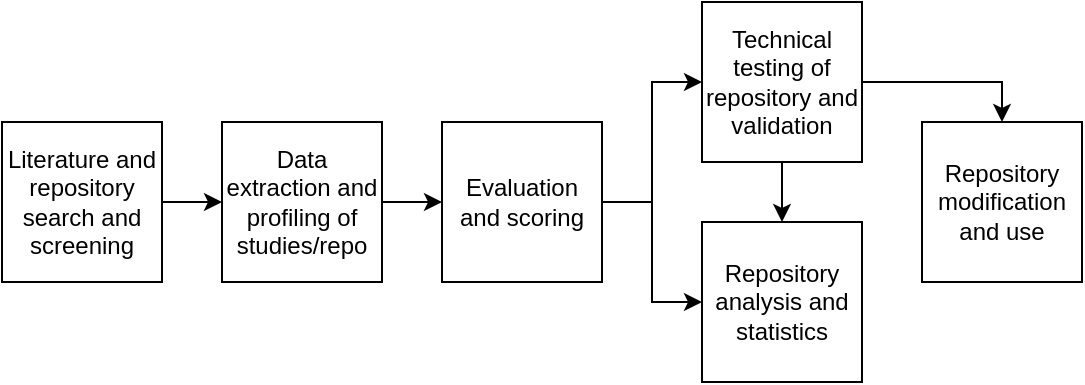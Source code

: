 <mxfile version="27.1.6">
  <diagram name="Page-1" id="okLBEH4IE30d0lmLBVzO">
    <mxGraphModel dx="778" dy="506" grid="1" gridSize="10" guides="1" tooltips="1" connect="1" arrows="1" fold="1" page="1" pageScale="1" pageWidth="850" pageHeight="1100" math="0" shadow="0">
      <root>
        <mxCell id="0" />
        <mxCell id="1" parent="0" />
        <mxCell id="DvjoMet77GS66EDK2XJN-14" style="edgeStyle=orthogonalEdgeStyle;rounded=0;orthogonalLoop=1;jettySize=auto;html=1;exitX=1;exitY=0.5;exitDx=0;exitDy=0;entryX=0;entryY=0.5;entryDx=0;entryDy=0;labelBackgroundColor=none;fontColor=default;" edge="1" parent="1" source="DvjoMet77GS66EDK2XJN-1" target="DvjoMet77GS66EDK2XJN-2">
          <mxGeometry relative="1" as="geometry" />
        </mxCell>
        <mxCell id="DvjoMet77GS66EDK2XJN-1" value="Literature and repository search and screening" style="whiteSpace=wrap;html=1;aspect=fixed;labelBackgroundColor=none;" vertex="1" parent="1">
          <mxGeometry x="200" y="270" width="80" height="80" as="geometry" />
        </mxCell>
        <mxCell id="DvjoMet77GS66EDK2XJN-15" style="edgeStyle=orthogonalEdgeStyle;rounded=0;orthogonalLoop=1;jettySize=auto;html=1;exitX=1;exitY=0.5;exitDx=0;exitDy=0;entryX=0;entryY=0.5;entryDx=0;entryDy=0;labelBackgroundColor=none;fontColor=default;" edge="1" parent="1" source="DvjoMet77GS66EDK2XJN-2" target="DvjoMet77GS66EDK2XJN-3">
          <mxGeometry relative="1" as="geometry" />
        </mxCell>
        <mxCell id="DvjoMet77GS66EDK2XJN-2" value="Data extraction and profiling of studies/repo" style="whiteSpace=wrap;html=1;aspect=fixed;labelBackgroundColor=none;" vertex="1" parent="1">
          <mxGeometry x="310" y="270" width="80" height="80" as="geometry" />
        </mxCell>
        <mxCell id="DvjoMet77GS66EDK2XJN-21" style="edgeStyle=orthogonalEdgeStyle;rounded=0;orthogonalLoop=1;jettySize=auto;html=1;exitX=1;exitY=0.5;exitDx=0;exitDy=0;entryX=0;entryY=0.5;entryDx=0;entryDy=0;fontColor=default;labelBackgroundColor=none;" edge="1" parent="1" source="DvjoMet77GS66EDK2XJN-3" target="DvjoMet77GS66EDK2XJN-11">
          <mxGeometry relative="1" as="geometry" />
        </mxCell>
        <mxCell id="DvjoMet77GS66EDK2XJN-22" style="edgeStyle=orthogonalEdgeStyle;rounded=0;orthogonalLoop=1;jettySize=auto;html=1;exitX=1;exitY=0.5;exitDx=0;exitDy=0;entryX=0;entryY=0.5;entryDx=0;entryDy=0;fontColor=default;labelBackgroundColor=none;" edge="1" parent="1" source="DvjoMet77GS66EDK2XJN-3" target="DvjoMet77GS66EDK2XJN-20">
          <mxGeometry relative="1" as="geometry" />
        </mxCell>
        <mxCell id="DvjoMet77GS66EDK2XJN-3" value="Evaluation and scoring" style="whiteSpace=wrap;html=1;aspect=fixed;labelBackgroundColor=none;" vertex="1" parent="1">
          <mxGeometry x="420" y="270" width="80" height="80" as="geometry" />
        </mxCell>
        <mxCell id="DvjoMet77GS66EDK2XJN-23" style="edgeStyle=orthogonalEdgeStyle;rounded=0;orthogonalLoop=1;jettySize=auto;html=1;exitX=0.5;exitY=1;exitDx=0;exitDy=0;entryX=0.5;entryY=0;entryDx=0;entryDy=0;fontColor=default;labelBackgroundColor=none;" edge="1" parent="1" source="DvjoMet77GS66EDK2XJN-11" target="DvjoMet77GS66EDK2XJN-20">
          <mxGeometry relative="1" as="geometry" />
        </mxCell>
        <mxCell id="DvjoMet77GS66EDK2XJN-24" style="edgeStyle=orthogonalEdgeStyle;rounded=0;orthogonalLoop=1;jettySize=auto;html=1;exitX=1;exitY=0.5;exitDx=0;exitDy=0;entryX=0.5;entryY=0;entryDx=0;entryDy=0;fontColor=default;labelBackgroundColor=none;" edge="1" parent="1" source="DvjoMet77GS66EDK2XJN-11" target="DvjoMet77GS66EDK2XJN-12">
          <mxGeometry relative="1" as="geometry" />
        </mxCell>
        <mxCell id="DvjoMet77GS66EDK2XJN-11" value="Technical testing of repository and validation" style="whiteSpace=wrap;html=1;aspect=fixed;labelBackgroundColor=none;" vertex="1" parent="1">
          <mxGeometry x="550" y="210" width="80" height="80" as="geometry" />
        </mxCell>
        <mxCell id="DvjoMet77GS66EDK2XJN-12" value="Repository modification and use" style="whiteSpace=wrap;html=1;aspect=fixed;labelBackgroundColor=none;" vertex="1" parent="1">
          <mxGeometry x="660" y="270" width="80" height="80" as="geometry" />
        </mxCell>
        <mxCell id="DvjoMet77GS66EDK2XJN-20" value="Repository analysis and statistics" style="whiteSpace=wrap;html=1;aspect=fixed;labelBackgroundColor=none;" vertex="1" parent="1">
          <mxGeometry x="550" y="320" width="80" height="80" as="geometry" />
        </mxCell>
      </root>
    </mxGraphModel>
  </diagram>
</mxfile>

